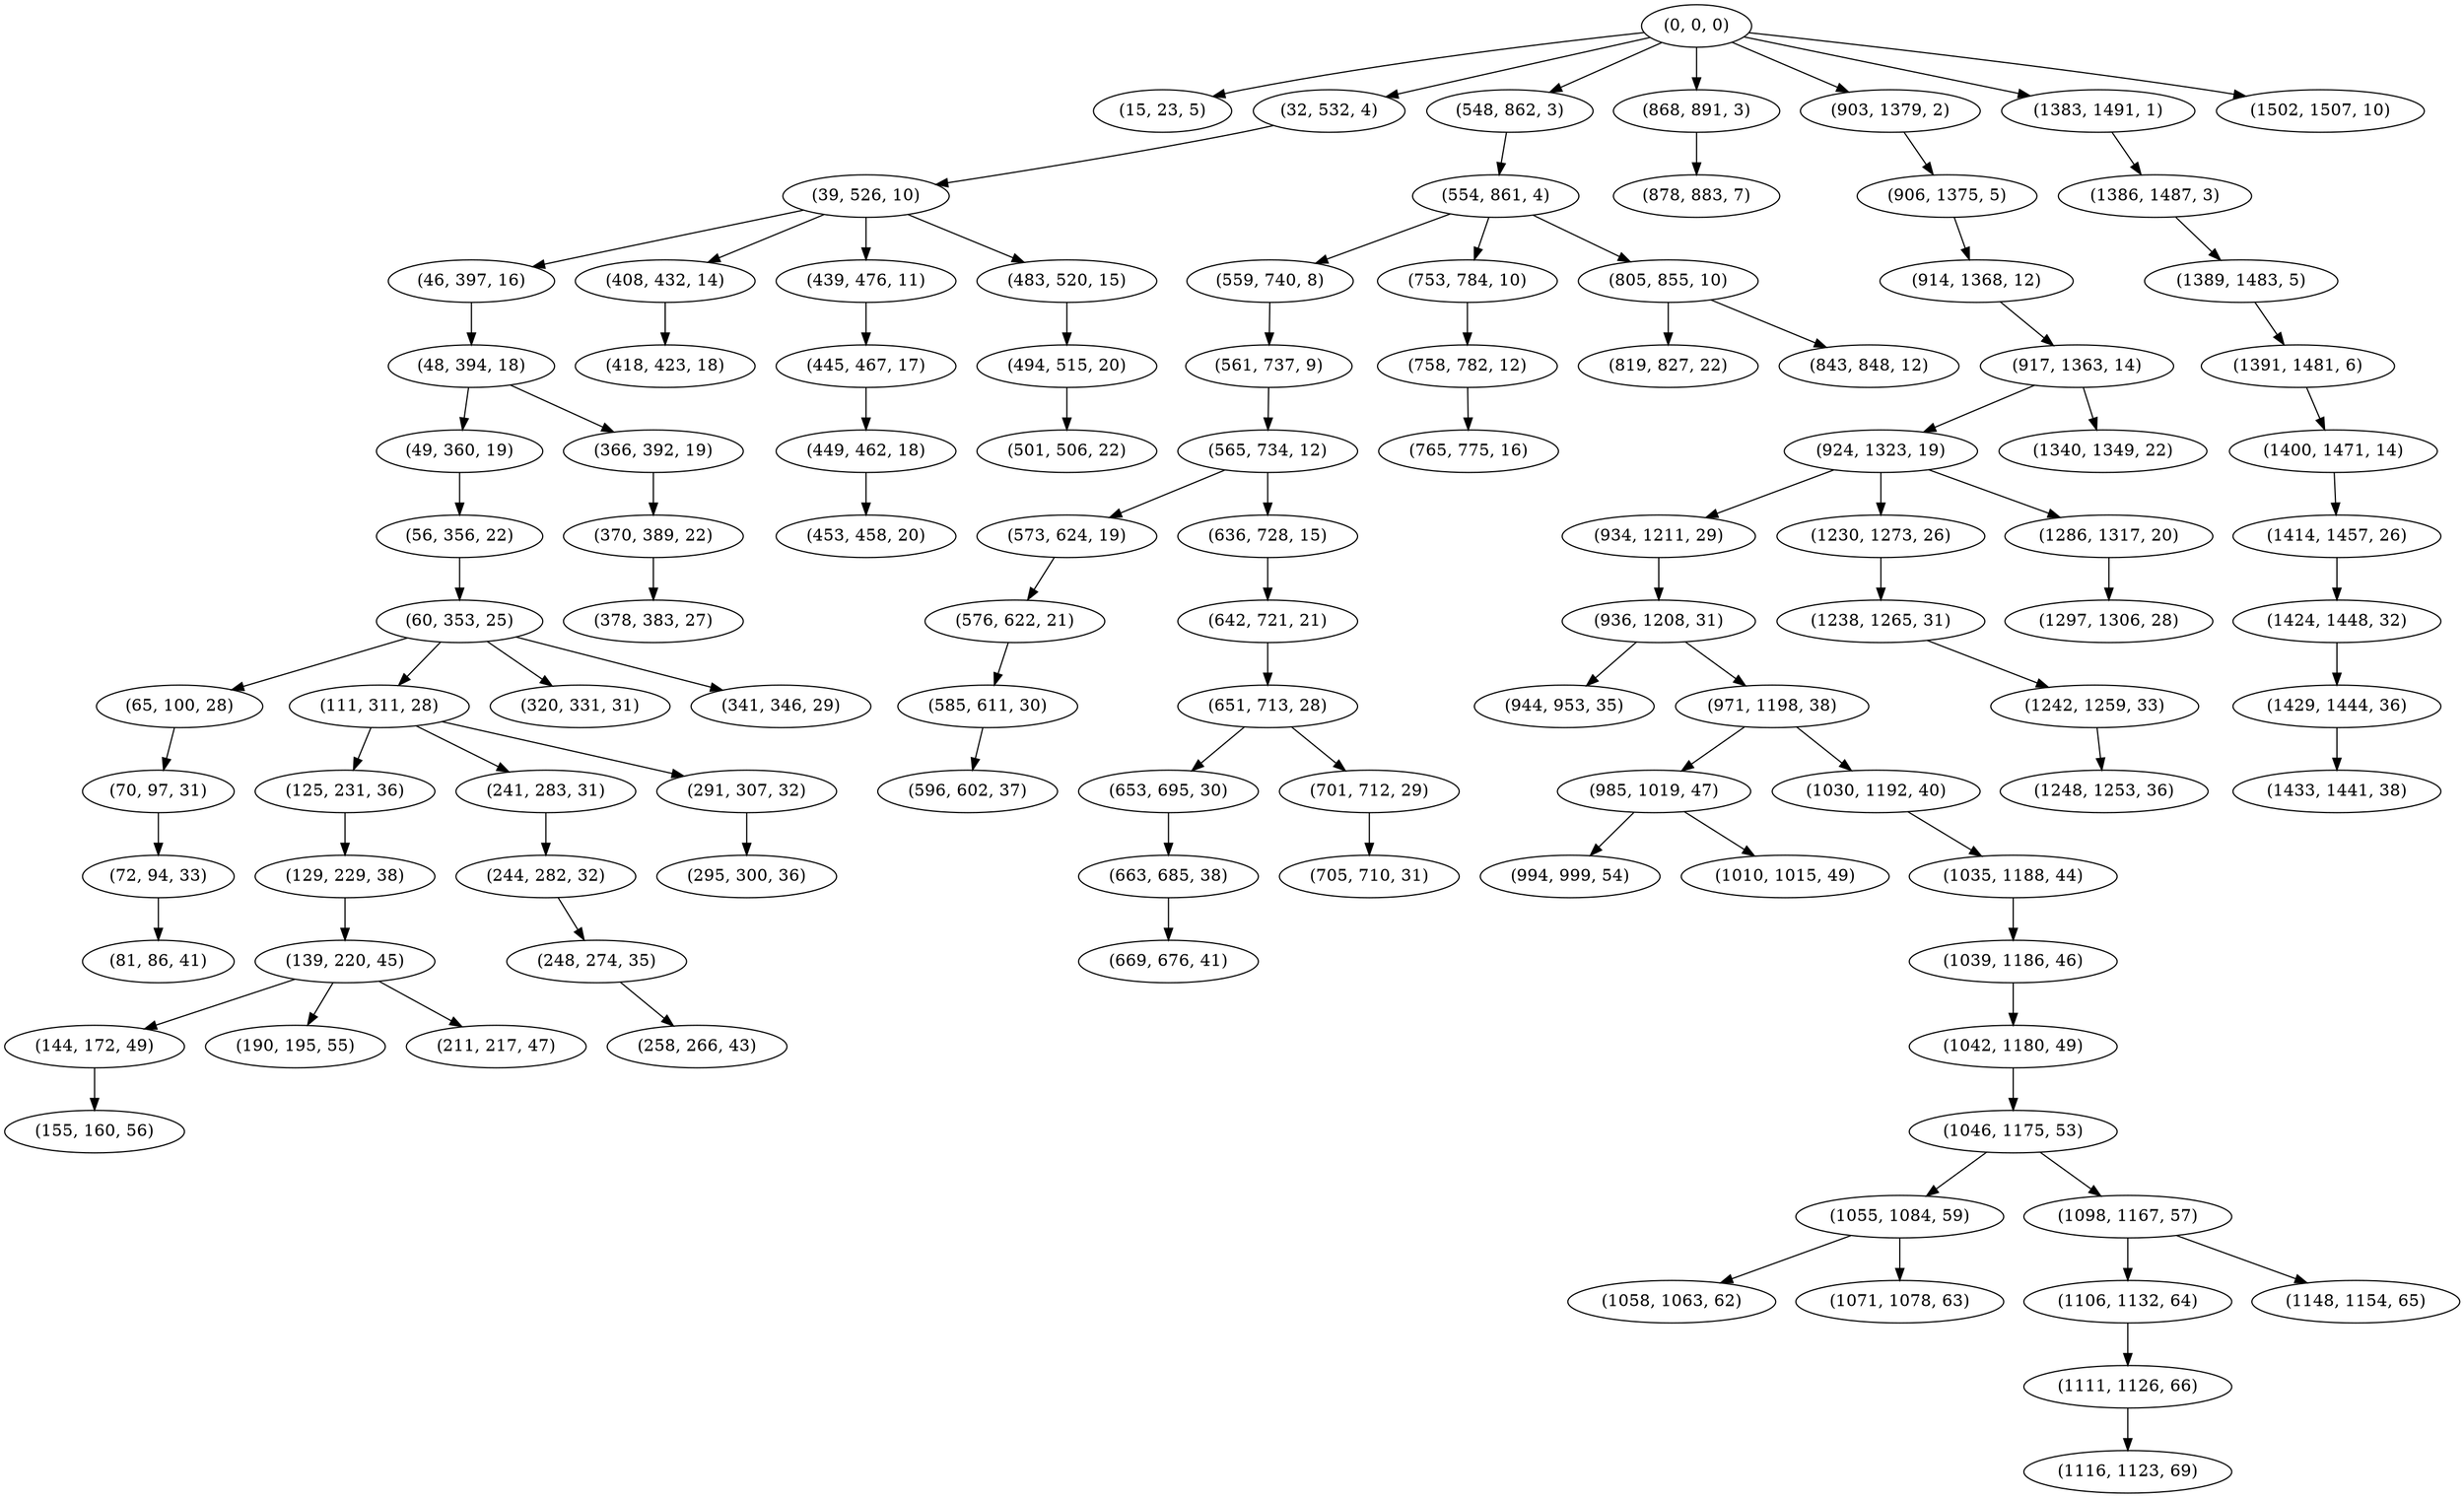 digraph tree {
    "(0, 0, 0)";
    "(15, 23, 5)";
    "(32, 532, 4)";
    "(39, 526, 10)";
    "(46, 397, 16)";
    "(48, 394, 18)";
    "(49, 360, 19)";
    "(56, 356, 22)";
    "(60, 353, 25)";
    "(65, 100, 28)";
    "(70, 97, 31)";
    "(72, 94, 33)";
    "(81, 86, 41)";
    "(111, 311, 28)";
    "(125, 231, 36)";
    "(129, 229, 38)";
    "(139, 220, 45)";
    "(144, 172, 49)";
    "(155, 160, 56)";
    "(190, 195, 55)";
    "(211, 217, 47)";
    "(241, 283, 31)";
    "(244, 282, 32)";
    "(248, 274, 35)";
    "(258, 266, 43)";
    "(291, 307, 32)";
    "(295, 300, 36)";
    "(320, 331, 31)";
    "(341, 346, 29)";
    "(366, 392, 19)";
    "(370, 389, 22)";
    "(378, 383, 27)";
    "(408, 432, 14)";
    "(418, 423, 18)";
    "(439, 476, 11)";
    "(445, 467, 17)";
    "(449, 462, 18)";
    "(453, 458, 20)";
    "(483, 520, 15)";
    "(494, 515, 20)";
    "(501, 506, 22)";
    "(548, 862, 3)";
    "(554, 861, 4)";
    "(559, 740, 8)";
    "(561, 737, 9)";
    "(565, 734, 12)";
    "(573, 624, 19)";
    "(576, 622, 21)";
    "(585, 611, 30)";
    "(596, 602, 37)";
    "(636, 728, 15)";
    "(642, 721, 21)";
    "(651, 713, 28)";
    "(653, 695, 30)";
    "(663, 685, 38)";
    "(669, 676, 41)";
    "(701, 712, 29)";
    "(705, 710, 31)";
    "(753, 784, 10)";
    "(758, 782, 12)";
    "(765, 775, 16)";
    "(805, 855, 10)";
    "(819, 827, 22)";
    "(843, 848, 12)";
    "(868, 891, 3)";
    "(878, 883, 7)";
    "(903, 1379, 2)";
    "(906, 1375, 5)";
    "(914, 1368, 12)";
    "(917, 1363, 14)";
    "(924, 1323, 19)";
    "(934, 1211, 29)";
    "(936, 1208, 31)";
    "(944, 953, 35)";
    "(971, 1198, 38)";
    "(985, 1019, 47)";
    "(994, 999, 54)";
    "(1010, 1015, 49)";
    "(1030, 1192, 40)";
    "(1035, 1188, 44)";
    "(1039, 1186, 46)";
    "(1042, 1180, 49)";
    "(1046, 1175, 53)";
    "(1055, 1084, 59)";
    "(1058, 1063, 62)";
    "(1071, 1078, 63)";
    "(1098, 1167, 57)";
    "(1106, 1132, 64)";
    "(1111, 1126, 66)";
    "(1116, 1123, 69)";
    "(1148, 1154, 65)";
    "(1230, 1273, 26)";
    "(1238, 1265, 31)";
    "(1242, 1259, 33)";
    "(1248, 1253, 36)";
    "(1286, 1317, 20)";
    "(1297, 1306, 28)";
    "(1340, 1349, 22)";
    "(1383, 1491, 1)";
    "(1386, 1487, 3)";
    "(1389, 1483, 5)";
    "(1391, 1481, 6)";
    "(1400, 1471, 14)";
    "(1414, 1457, 26)";
    "(1424, 1448, 32)";
    "(1429, 1444, 36)";
    "(1433, 1441, 38)";
    "(1502, 1507, 10)";
    "(0, 0, 0)" -> "(15, 23, 5)";
    "(0, 0, 0)" -> "(32, 532, 4)";
    "(0, 0, 0)" -> "(548, 862, 3)";
    "(0, 0, 0)" -> "(868, 891, 3)";
    "(0, 0, 0)" -> "(903, 1379, 2)";
    "(0, 0, 0)" -> "(1383, 1491, 1)";
    "(0, 0, 0)" -> "(1502, 1507, 10)";
    "(32, 532, 4)" -> "(39, 526, 10)";
    "(39, 526, 10)" -> "(46, 397, 16)";
    "(39, 526, 10)" -> "(408, 432, 14)";
    "(39, 526, 10)" -> "(439, 476, 11)";
    "(39, 526, 10)" -> "(483, 520, 15)";
    "(46, 397, 16)" -> "(48, 394, 18)";
    "(48, 394, 18)" -> "(49, 360, 19)";
    "(48, 394, 18)" -> "(366, 392, 19)";
    "(49, 360, 19)" -> "(56, 356, 22)";
    "(56, 356, 22)" -> "(60, 353, 25)";
    "(60, 353, 25)" -> "(65, 100, 28)";
    "(60, 353, 25)" -> "(111, 311, 28)";
    "(60, 353, 25)" -> "(320, 331, 31)";
    "(60, 353, 25)" -> "(341, 346, 29)";
    "(65, 100, 28)" -> "(70, 97, 31)";
    "(70, 97, 31)" -> "(72, 94, 33)";
    "(72, 94, 33)" -> "(81, 86, 41)";
    "(111, 311, 28)" -> "(125, 231, 36)";
    "(111, 311, 28)" -> "(241, 283, 31)";
    "(111, 311, 28)" -> "(291, 307, 32)";
    "(125, 231, 36)" -> "(129, 229, 38)";
    "(129, 229, 38)" -> "(139, 220, 45)";
    "(139, 220, 45)" -> "(144, 172, 49)";
    "(139, 220, 45)" -> "(190, 195, 55)";
    "(139, 220, 45)" -> "(211, 217, 47)";
    "(144, 172, 49)" -> "(155, 160, 56)";
    "(241, 283, 31)" -> "(244, 282, 32)";
    "(244, 282, 32)" -> "(248, 274, 35)";
    "(248, 274, 35)" -> "(258, 266, 43)";
    "(291, 307, 32)" -> "(295, 300, 36)";
    "(366, 392, 19)" -> "(370, 389, 22)";
    "(370, 389, 22)" -> "(378, 383, 27)";
    "(408, 432, 14)" -> "(418, 423, 18)";
    "(439, 476, 11)" -> "(445, 467, 17)";
    "(445, 467, 17)" -> "(449, 462, 18)";
    "(449, 462, 18)" -> "(453, 458, 20)";
    "(483, 520, 15)" -> "(494, 515, 20)";
    "(494, 515, 20)" -> "(501, 506, 22)";
    "(548, 862, 3)" -> "(554, 861, 4)";
    "(554, 861, 4)" -> "(559, 740, 8)";
    "(554, 861, 4)" -> "(753, 784, 10)";
    "(554, 861, 4)" -> "(805, 855, 10)";
    "(559, 740, 8)" -> "(561, 737, 9)";
    "(561, 737, 9)" -> "(565, 734, 12)";
    "(565, 734, 12)" -> "(573, 624, 19)";
    "(565, 734, 12)" -> "(636, 728, 15)";
    "(573, 624, 19)" -> "(576, 622, 21)";
    "(576, 622, 21)" -> "(585, 611, 30)";
    "(585, 611, 30)" -> "(596, 602, 37)";
    "(636, 728, 15)" -> "(642, 721, 21)";
    "(642, 721, 21)" -> "(651, 713, 28)";
    "(651, 713, 28)" -> "(653, 695, 30)";
    "(651, 713, 28)" -> "(701, 712, 29)";
    "(653, 695, 30)" -> "(663, 685, 38)";
    "(663, 685, 38)" -> "(669, 676, 41)";
    "(701, 712, 29)" -> "(705, 710, 31)";
    "(753, 784, 10)" -> "(758, 782, 12)";
    "(758, 782, 12)" -> "(765, 775, 16)";
    "(805, 855, 10)" -> "(819, 827, 22)";
    "(805, 855, 10)" -> "(843, 848, 12)";
    "(868, 891, 3)" -> "(878, 883, 7)";
    "(903, 1379, 2)" -> "(906, 1375, 5)";
    "(906, 1375, 5)" -> "(914, 1368, 12)";
    "(914, 1368, 12)" -> "(917, 1363, 14)";
    "(917, 1363, 14)" -> "(924, 1323, 19)";
    "(917, 1363, 14)" -> "(1340, 1349, 22)";
    "(924, 1323, 19)" -> "(934, 1211, 29)";
    "(924, 1323, 19)" -> "(1230, 1273, 26)";
    "(924, 1323, 19)" -> "(1286, 1317, 20)";
    "(934, 1211, 29)" -> "(936, 1208, 31)";
    "(936, 1208, 31)" -> "(944, 953, 35)";
    "(936, 1208, 31)" -> "(971, 1198, 38)";
    "(971, 1198, 38)" -> "(985, 1019, 47)";
    "(971, 1198, 38)" -> "(1030, 1192, 40)";
    "(985, 1019, 47)" -> "(994, 999, 54)";
    "(985, 1019, 47)" -> "(1010, 1015, 49)";
    "(1030, 1192, 40)" -> "(1035, 1188, 44)";
    "(1035, 1188, 44)" -> "(1039, 1186, 46)";
    "(1039, 1186, 46)" -> "(1042, 1180, 49)";
    "(1042, 1180, 49)" -> "(1046, 1175, 53)";
    "(1046, 1175, 53)" -> "(1055, 1084, 59)";
    "(1046, 1175, 53)" -> "(1098, 1167, 57)";
    "(1055, 1084, 59)" -> "(1058, 1063, 62)";
    "(1055, 1084, 59)" -> "(1071, 1078, 63)";
    "(1098, 1167, 57)" -> "(1106, 1132, 64)";
    "(1098, 1167, 57)" -> "(1148, 1154, 65)";
    "(1106, 1132, 64)" -> "(1111, 1126, 66)";
    "(1111, 1126, 66)" -> "(1116, 1123, 69)";
    "(1230, 1273, 26)" -> "(1238, 1265, 31)";
    "(1238, 1265, 31)" -> "(1242, 1259, 33)";
    "(1242, 1259, 33)" -> "(1248, 1253, 36)";
    "(1286, 1317, 20)" -> "(1297, 1306, 28)";
    "(1383, 1491, 1)" -> "(1386, 1487, 3)";
    "(1386, 1487, 3)" -> "(1389, 1483, 5)";
    "(1389, 1483, 5)" -> "(1391, 1481, 6)";
    "(1391, 1481, 6)" -> "(1400, 1471, 14)";
    "(1400, 1471, 14)" -> "(1414, 1457, 26)";
    "(1414, 1457, 26)" -> "(1424, 1448, 32)";
    "(1424, 1448, 32)" -> "(1429, 1444, 36)";
    "(1429, 1444, 36)" -> "(1433, 1441, 38)";
}
